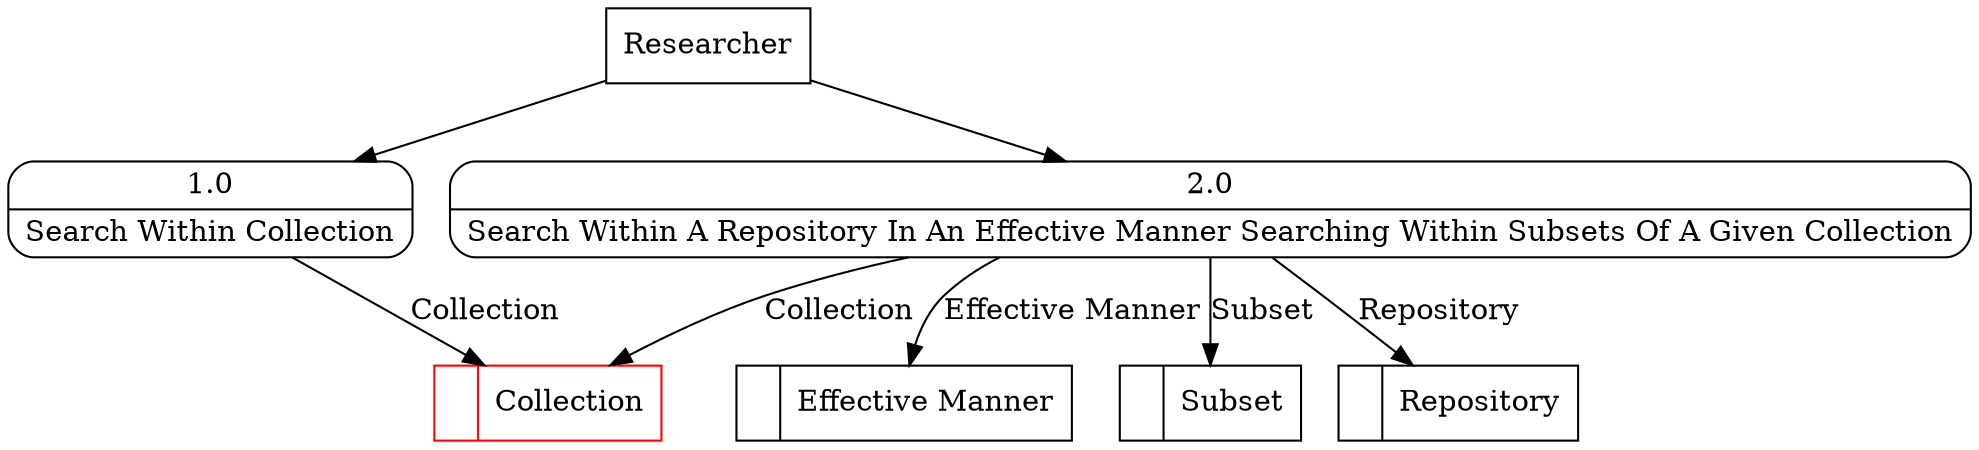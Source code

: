 digraph dfd2{ 
node[shape=record]
200 [label="<f0>  |<f1> Effective Manner " ];
201 [label="<f0>  |<f1> Subset " ];
202 [label="<f0>  |<f1> Collection " color=red];
203 [label="<f0>  |<f1> Repository " ];
204 [label="Researcher" shape=box];
205 [label="{<f0> 1.0|<f1> Search Within Collection }" shape=Mrecord];
206 [label="{<f0> 2.0|<f1> Search Within A Repository In An Effective Manner Searching Within Subsets Of A Given Collection }" shape=Mrecord];
204 -> 205
204 -> 206
205 -> 202 [label="Collection"]
206 -> 203 [label="Repository"]
206 -> 200 [label="Effective Manner"]
206 -> 202 [label="Collection"]
206 -> 201 [label="Subset"]
}